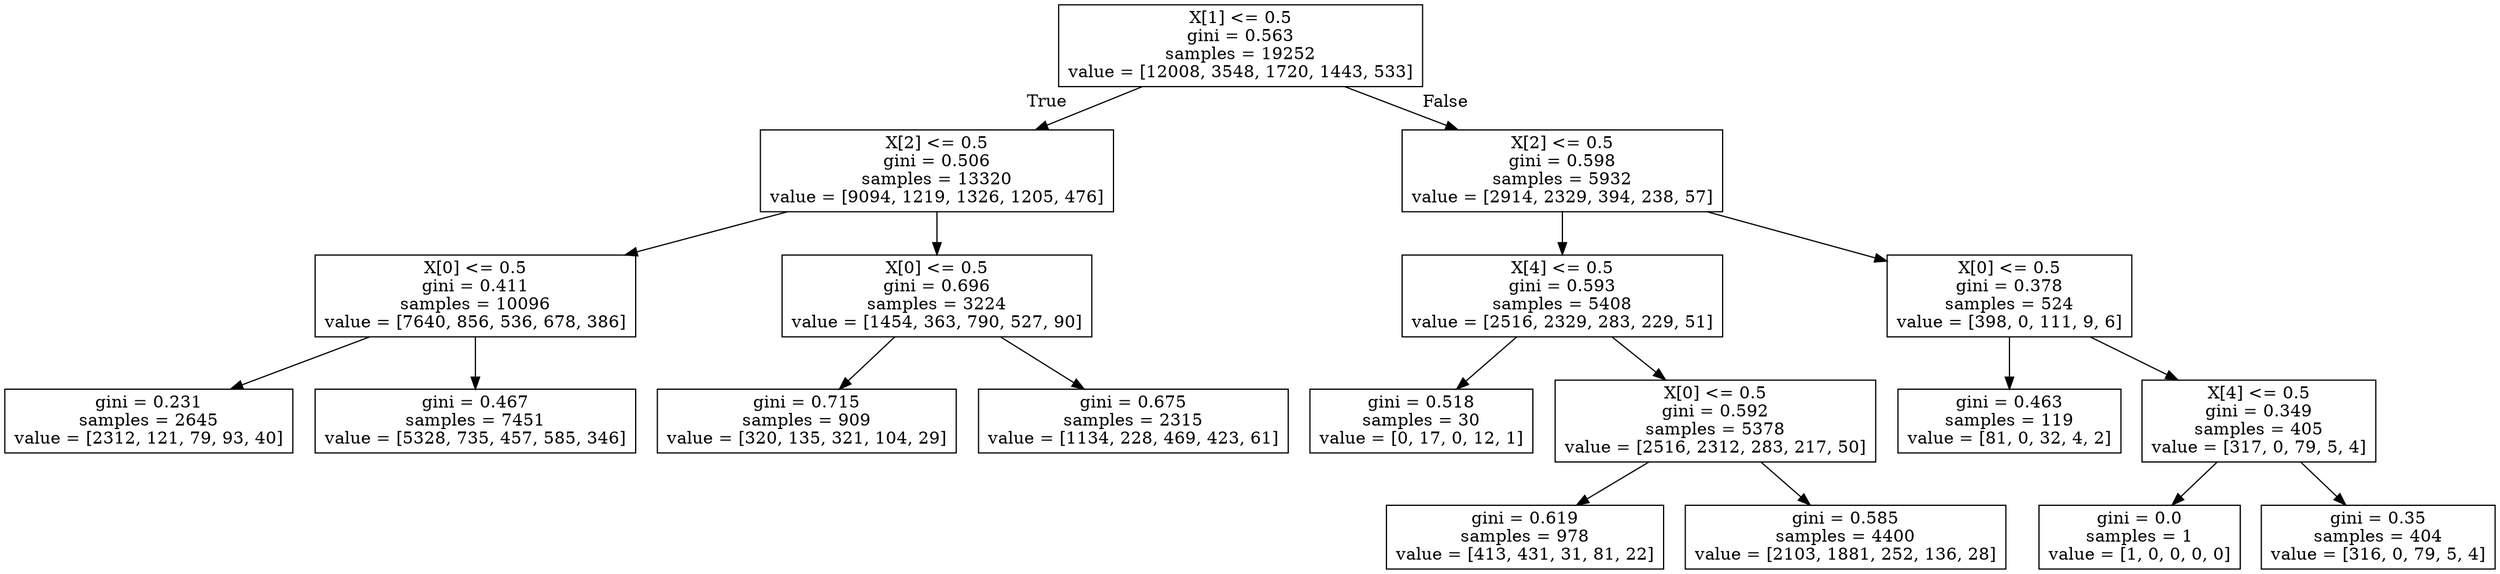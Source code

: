 digraph Tree {
node [shape=box] ;
0 [label="X[1] <= 0.5\ngini = 0.563\nsamples = 19252\nvalue = [12008, 3548, 1720, 1443, 533]"] ;
1 [label="X[2] <= 0.5\ngini = 0.506\nsamples = 13320\nvalue = [9094, 1219, 1326, 1205, 476]"] ;
0 -> 1 [labeldistance=2.5, labelangle=45, headlabel="True"] ;
2 [label="X[0] <= 0.5\ngini = 0.411\nsamples = 10096\nvalue = [7640, 856, 536, 678, 386]"] ;
1 -> 2 ;
3 [label="gini = 0.231\nsamples = 2645\nvalue = [2312, 121, 79, 93, 40]"] ;
2 -> 3 ;
4 [label="gini = 0.467\nsamples = 7451\nvalue = [5328, 735, 457, 585, 346]"] ;
2 -> 4 ;
5 [label="X[0] <= 0.5\ngini = 0.696\nsamples = 3224\nvalue = [1454, 363, 790, 527, 90]"] ;
1 -> 5 ;
6 [label="gini = 0.715\nsamples = 909\nvalue = [320, 135, 321, 104, 29]"] ;
5 -> 6 ;
7 [label="gini = 0.675\nsamples = 2315\nvalue = [1134, 228, 469, 423, 61]"] ;
5 -> 7 ;
8 [label="X[2] <= 0.5\ngini = 0.598\nsamples = 5932\nvalue = [2914, 2329, 394, 238, 57]"] ;
0 -> 8 [labeldistance=2.5, labelangle=-45, headlabel="False"] ;
9 [label="X[4] <= 0.5\ngini = 0.593\nsamples = 5408\nvalue = [2516, 2329, 283, 229, 51]"] ;
8 -> 9 ;
10 [label="gini = 0.518\nsamples = 30\nvalue = [0, 17, 0, 12, 1]"] ;
9 -> 10 ;
11 [label="X[0] <= 0.5\ngini = 0.592\nsamples = 5378\nvalue = [2516, 2312, 283, 217, 50]"] ;
9 -> 11 ;
12 [label="gini = 0.619\nsamples = 978\nvalue = [413, 431, 31, 81, 22]"] ;
11 -> 12 ;
13 [label="gini = 0.585\nsamples = 4400\nvalue = [2103, 1881, 252, 136, 28]"] ;
11 -> 13 ;
14 [label="X[0] <= 0.5\ngini = 0.378\nsamples = 524\nvalue = [398, 0, 111, 9, 6]"] ;
8 -> 14 ;
15 [label="gini = 0.463\nsamples = 119\nvalue = [81, 0, 32, 4, 2]"] ;
14 -> 15 ;
16 [label="X[4] <= 0.5\ngini = 0.349\nsamples = 405\nvalue = [317, 0, 79, 5, 4]"] ;
14 -> 16 ;
17 [label="gini = 0.0\nsamples = 1\nvalue = [1, 0, 0, 0, 0]"] ;
16 -> 17 ;
18 [label="gini = 0.35\nsamples = 404\nvalue = [316, 0, 79, 5, 4]"] ;
16 -> 18 ;
}